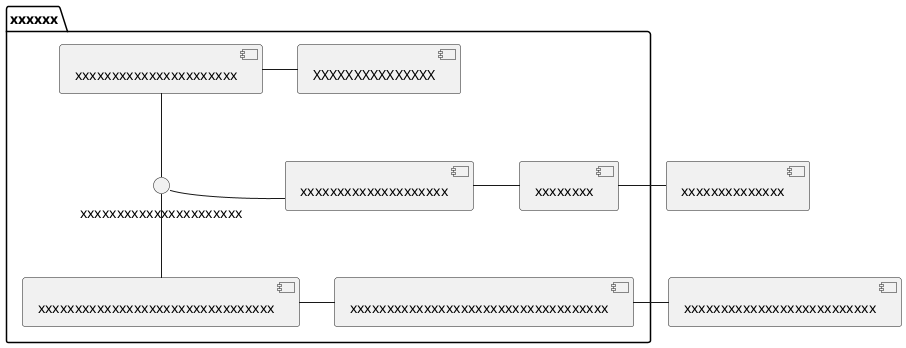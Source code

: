 {
  "sha1": "7mhbrejwon22t8o3vx1d2cu3e45bi7t",
  "insertion": {
    "when": "2024-05-30T20:48:21.238Z",
    "url": "http://forum.plantuml.net/8442/regression-in-2018-03-2018-11-component-diagram-layout",
    "user": "plantuml@gmail.com"
  }
}
@startuml
skinparam fixCircleLabelOverlapping true
package "xxxxxx" {
    [XXXXXXXXXXXXXXX] as IFE

    [xxxxxxxxxxxxxxxxxxxxxx] as ICS

    IFE -left-ICS

    () "xxxxxxxxxxxxxxxxxxxxxx" as apiCS

    ICS -down- apiCS

    [xxxxxxxxxxxxxxxxxxxx] as adapterCS1
    [xxxxxxxxxxxxxxxxxxxxxxxxxxxxxxxx] as adapterCS2

    adapterCS1 -[hidden]down- adapterCS2

    apiCS - adapterCS1
    apiCS - adapterCS2

    [xxxxxxxx] as gatewayCS1
    [xxxxxxxxxxxxxxxxxxxxxxxxxxxxxxxxxxx] as gatewayCS2

    adapterCS1 - gatewayCS1
    adapterCS2 - gatewayCS2
}

[xxxxxxxxxxxxxx] as teleportCS1
[xxxxxxxxxxxxxxxxxxxxxxxxxx] as teleportCS2

gatewayCS1 - teleportCS1
gatewayCS2 - teleportCS2

@enduml
